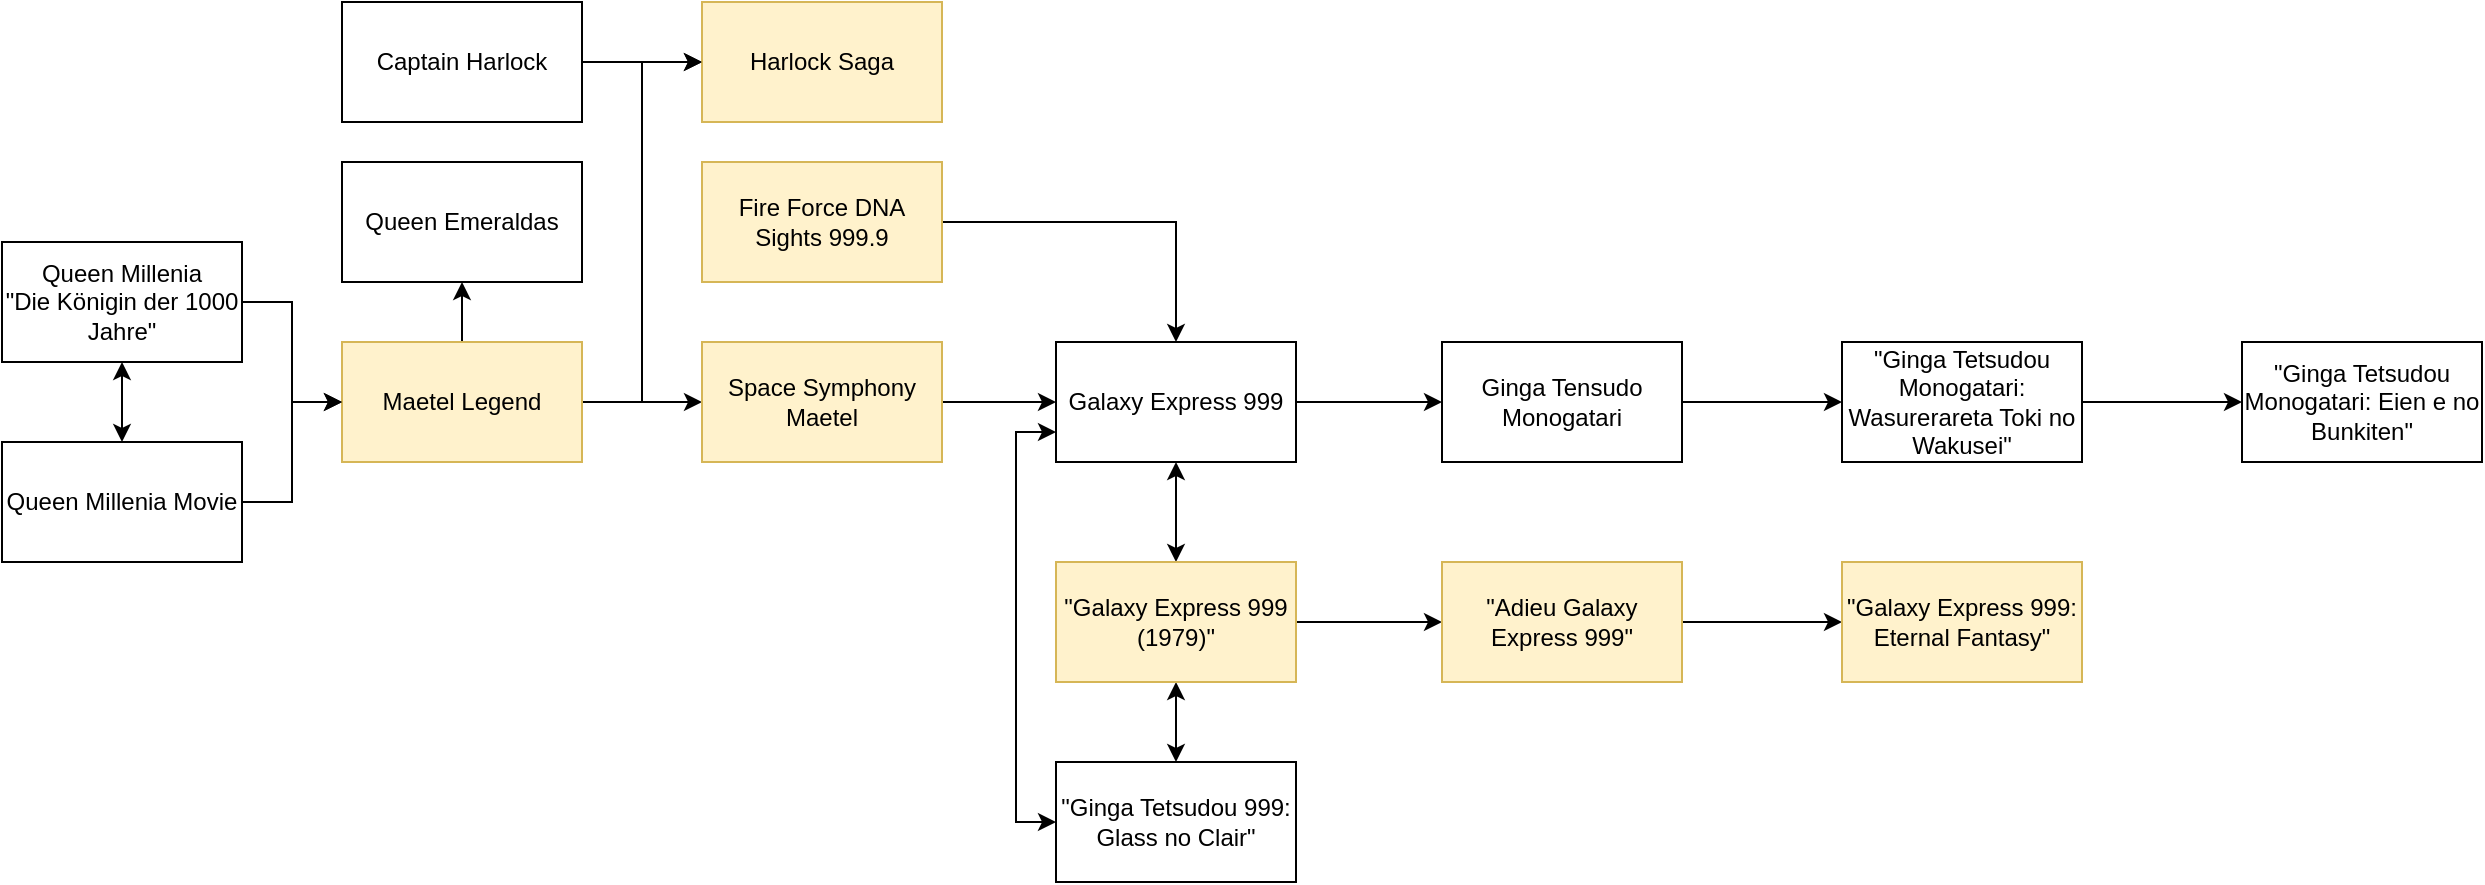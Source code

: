 <mxfile version="13.9.8" type="github">
  <diagram id="A9vEdWF77vsQXDjpMoYT" name="Page-1">
    <mxGraphModel dx="803" dy="463" grid="1" gridSize="10" guides="1" tooltips="1" connect="1" arrows="1" fold="1" page="1" pageScale="1" pageWidth="827" pageHeight="1169" math="0" shadow="0">
      <root>
        <mxCell id="0" />
        <mxCell id="1" parent="0" />
        <mxCell id="ZEhwApikZOu2tMlTH12N-8" style="edgeStyle=orthogonalEdgeStyle;rounded=0;orthogonalLoop=1;jettySize=auto;html=1;exitX=1;exitY=0.5;exitDx=0;exitDy=0;entryX=0;entryY=0.5;entryDx=0;entryDy=0;startArrow=none;startFill=0;" parent="1" source="ZEhwApikZOu2tMlTH12N-1" target="ZEhwApikZOu2tMlTH12N-7" edge="1">
          <mxGeometry relative="1" as="geometry" />
        </mxCell>
        <mxCell id="ZEhwApikZOu2tMlTH12N-14" style="edgeStyle=orthogonalEdgeStyle;rounded=0;orthogonalLoop=1;jettySize=auto;html=1;exitX=1;exitY=0.5;exitDx=0;exitDy=0;startArrow=none;startFill=0;" parent="1" source="ZEhwApikZOu2tMlTH12N-1" target="ZEhwApikZOu2tMlTH12N-13" edge="1">
          <mxGeometry relative="1" as="geometry" />
        </mxCell>
        <mxCell id="IZnpK7fd14ztVkPMygIR-2" style="edgeStyle=orthogonalEdgeStyle;rounded=0;orthogonalLoop=1;jettySize=auto;html=1;exitX=0.5;exitY=0;exitDx=0;exitDy=0;entryX=0.5;entryY=1;entryDx=0;entryDy=0;" edge="1" parent="1" source="ZEhwApikZOu2tMlTH12N-1" target="IZnpK7fd14ztVkPMygIR-1">
          <mxGeometry relative="1" as="geometry" />
        </mxCell>
        <mxCell id="ZEhwApikZOu2tMlTH12N-1" value="Maetel Legend" style="rounded=0;whiteSpace=wrap;html=1;fillColor=#fff2cc;strokeColor=#d6b656;" parent="1" vertex="1">
          <mxGeometry x="350" y="190" width="120" height="60" as="geometry" />
        </mxCell>
        <mxCell id="ZEhwApikZOu2tMlTH12N-4" style="edgeStyle=orthogonalEdgeStyle;rounded=0;orthogonalLoop=1;jettySize=auto;html=1;exitX=0.5;exitY=1;exitDx=0;exitDy=0;entryX=0.5;entryY=0;entryDx=0;entryDy=0;startArrow=classic;startFill=1;" parent="1" source="ZEhwApikZOu2tMlTH12N-2" target="ZEhwApikZOu2tMlTH12N-3" edge="1">
          <mxGeometry relative="1" as="geometry" />
        </mxCell>
        <mxCell id="ZEhwApikZOu2tMlTH12N-5" style="edgeStyle=orthogonalEdgeStyle;rounded=0;orthogonalLoop=1;jettySize=auto;html=1;exitX=1;exitY=0.5;exitDx=0;exitDy=0;entryX=0;entryY=0.5;entryDx=0;entryDy=0;startArrow=none;startFill=0;" parent="1" source="ZEhwApikZOu2tMlTH12N-2" target="ZEhwApikZOu2tMlTH12N-1" edge="1">
          <mxGeometry relative="1" as="geometry" />
        </mxCell>
        <mxCell id="ZEhwApikZOu2tMlTH12N-2" value="&lt;div&gt;Queen Millenia&lt;/div&gt;&lt;div&gt;&quot;Die Königin der 1000 Jahre&quot; &lt;span class=&quot;icons&quot;&gt; &lt;/span&gt;&lt;label itemprop=&quot;alternateName&quot;&gt;&lt;br&gt;&lt;/label&gt;&lt;/div&gt;" style="rounded=0;whiteSpace=wrap;html=1;" parent="1" vertex="1">
          <mxGeometry x="180" y="140" width="120" height="60" as="geometry" />
        </mxCell>
        <mxCell id="ZEhwApikZOu2tMlTH12N-6" style="edgeStyle=orthogonalEdgeStyle;rounded=0;orthogonalLoop=1;jettySize=auto;html=1;exitX=1;exitY=0.5;exitDx=0;exitDy=0;startArrow=none;startFill=0;entryX=0;entryY=0.5;entryDx=0;entryDy=0;" parent="1" source="ZEhwApikZOu2tMlTH12N-3" target="ZEhwApikZOu2tMlTH12N-1" edge="1">
          <mxGeometry relative="1" as="geometry">
            <mxPoint x="350" y="240" as="targetPoint" />
          </mxGeometry>
        </mxCell>
        <mxCell id="ZEhwApikZOu2tMlTH12N-3" value="&lt;div&gt;Queen Millenia Movie&lt;/div&gt;" style="rounded=0;whiteSpace=wrap;html=1;" parent="1" vertex="1">
          <mxGeometry x="180" y="240" width="120" height="60" as="geometry" />
        </mxCell>
        <mxCell id="ZEhwApikZOu2tMlTH12N-7" value="Harlock Saga" style="whiteSpace=wrap;html=1;fillColor=#fff2cc;strokeColor=#d6b656;" parent="1" vertex="1">
          <mxGeometry x="530" y="20" width="120" height="60" as="geometry" />
        </mxCell>
        <mxCell id="ZEhwApikZOu2tMlTH12N-10" style="edgeStyle=orthogonalEdgeStyle;rounded=0;orthogonalLoop=1;jettySize=auto;html=1;exitX=1;exitY=0.5;exitDx=0;exitDy=0;entryX=0;entryY=0.5;entryDx=0;entryDy=0;startArrow=none;startFill=0;" parent="1" source="ZEhwApikZOu2tMlTH12N-9" target="ZEhwApikZOu2tMlTH12N-7" edge="1">
          <mxGeometry relative="1" as="geometry" />
        </mxCell>
        <mxCell id="ZEhwApikZOu2tMlTH12N-9" value="Captain Harlock" style="whiteSpace=wrap;html=1;" parent="1" vertex="1">
          <mxGeometry x="350" y="20" width="120" height="60" as="geometry" />
        </mxCell>
        <mxCell id="ZEhwApikZOu2tMlTH12N-16" style="edgeStyle=orthogonalEdgeStyle;rounded=0;orthogonalLoop=1;jettySize=auto;html=1;exitX=1;exitY=0.5;exitDx=0;exitDy=0;entryX=0;entryY=0.5;entryDx=0;entryDy=0;startArrow=none;startFill=0;" parent="1" source="ZEhwApikZOu2tMlTH12N-13" target="ZEhwApikZOu2tMlTH12N-15" edge="1">
          <mxGeometry relative="1" as="geometry" />
        </mxCell>
        <mxCell id="ZEhwApikZOu2tMlTH12N-13" value="Space Symphony Maetel" style="whiteSpace=wrap;html=1;fillColor=#fff2cc;strokeColor=#d6b656;" parent="1" vertex="1">
          <mxGeometry x="530" y="190" width="120" height="60" as="geometry" />
        </mxCell>
        <mxCell id="ZEhwApikZOu2tMlTH12N-18" style="edgeStyle=orthogonalEdgeStyle;rounded=0;orthogonalLoop=1;jettySize=auto;html=1;entryX=0;entryY=0.5;entryDx=0;entryDy=0;startArrow=none;startFill=0;" parent="1" source="ZEhwApikZOu2tMlTH12N-15" target="ZEhwApikZOu2tMlTH12N-17" edge="1">
          <mxGeometry relative="1" as="geometry" />
        </mxCell>
        <mxCell id="ZEhwApikZOu2tMlTH12N-26" style="edgeStyle=orthogonalEdgeStyle;rounded=0;orthogonalLoop=1;jettySize=auto;html=1;exitX=0.5;exitY=1;exitDx=0;exitDy=0;entryX=0.5;entryY=0;entryDx=0;entryDy=0;startArrow=classic;startFill=1;" parent="1" source="ZEhwApikZOu2tMlTH12N-15" target="ZEhwApikZOu2tMlTH12N-25" edge="1">
          <mxGeometry relative="1" as="geometry" />
        </mxCell>
        <mxCell id="ZEhwApikZOu2tMlTH12N-15" value="Galaxy Express 999" style="whiteSpace=wrap;html=1;" parent="1" vertex="1">
          <mxGeometry x="707" y="190" width="120" height="60" as="geometry" />
        </mxCell>
        <mxCell id="ZEhwApikZOu2tMlTH12N-20" style="edgeStyle=orthogonalEdgeStyle;rounded=0;orthogonalLoop=1;jettySize=auto;html=1;exitX=1;exitY=0.5;exitDx=0;exitDy=0;entryX=0;entryY=0.5;entryDx=0;entryDy=0;startArrow=none;startFill=0;" parent="1" source="ZEhwApikZOu2tMlTH12N-17" target="ZEhwApikZOu2tMlTH12N-19" edge="1">
          <mxGeometry relative="1" as="geometry" />
        </mxCell>
        <mxCell id="ZEhwApikZOu2tMlTH12N-17" value="Ginga Tensudo Monogatari" style="whiteSpace=wrap;html=1;" parent="1" vertex="1">
          <mxGeometry x="900" y="190" width="120" height="60" as="geometry" />
        </mxCell>
        <mxCell id="ZEhwApikZOu2tMlTH12N-22" style="edgeStyle=orthogonalEdgeStyle;rounded=0;orthogonalLoop=1;jettySize=auto;html=1;exitX=1;exitY=0.5;exitDx=0;exitDy=0;entryX=0;entryY=0.5;entryDx=0;entryDy=0;startArrow=none;startFill=0;" parent="1" source="ZEhwApikZOu2tMlTH12N-19" target="ZEhwApikZOu2tMlTH12N-21" edge="1">
          <mxGeometry relative="1" as="geometry" />
        </mxCell>
        <mxCell id="ZEhwApikZOu2tMlTH12N-19" value="&quot;&lt;span itemprop=&quot;name&quot;&gt;Ginga Tetsudou Monogatari: Wasurerareta Toki no Wakusei&lt;/span&gt;&quot;" style="whiteSpace=wrap;html=1;" parent="1" vertex="1">
          <mxGeometry x="1100" y="190" width="120" height="60" as="geometry" />
        </mxCell>
        <mxCell id="ZEhwApikZOu2tMlTH12N-21" value="&quot;&lt;span itemprop=&quot;name&quot;&gt;Ginga Tetsudou Monogatari: Eien e no Bunkiten&lt;/span&gt;&quot;" style="whiteSpace=wrap;html=1;" parent="1" vertex="1">
          <mxGeometry x="1300" y="190" width="120" height="60" as="geometry" />
        </mxCell>
        <mxCell id="ZEhwApikZOu2tMlTH12N-24" style="edgeStyle=orthogonalEdgeStyle;rounded=0;orthogonalLoop=1;jettySize=auto;html=1;startArrow=none;startFill=0;" parent="1" source="ZEhwApikZOu2tMlTH12N-23" target="ZEhwApikZOu2tMlTH12N-15" edge="1">
          <mxGeometry relative="1" as="geometry" />
        </mxCell>
        <mxCell id="ZEhwApikZOu2tMlTH12N-23" value="&lt;label itemprop=&quot;alternateName&quot;&gt;Fire Force DNA Sights 999.9&lt;/label&gt;" style="whiteSpace=wrap;html=1;fillColor=#fff2cc;strokeColor=#d6b656;" parent="1" vertex="1">
          <mxGeometry x="530" y="100" width="120" height="60" as="geometry" />
        </mxCell>
        <mxCell id="ZEhwApikZOu2tMlTH12N-28" style="edgeStyle=orthogonalEdgeStyle;rounded=0;orthogonalLoop=1;jettySize=auto;html=1;exitX=0.5;exitY=1;exitDx=0;exitDy=0;entryX=0.5;entryY=0;entryDx=0;entryDy=0;startArrow=classic;startFill=1;" parent="1" source="ZEhwApikZOu2tMlTH12N-25" target="ZEhwApikZOu2tMlTH12N-27" edge="1">
          <mxGeometry relative="1" as="geometry" />
        </mxCell>
        <mxCell id="ZEhwApikZOu2tMlTH12N-32" style="edgeStyle=orthogonalEdgeStyle;rounded=0;orthogonalLoop=1;jettySize=auto;html=1;entryX=0;entryY=0.5;entryDx=0;entryDy=0;startArrow=none;startFill=0;" parent="1" source="ZEhwApikZOu2tMlTH12N-25" target="ZEhwApikZOu2tMlTH12N-31" edge="1">
          <mxGeometry relative="1" as="geometry" />
        </mxCell>
        <mxCell id="ZEhwApikZOu2tMlTH12N-25" value="&lt;label itemprop=&quot;alternateName&quot;&gt;&quot;Galaxy Express 999 (1979)&quot;&lt;/label&gt;" style="whiteSpace=wrap;html=1;fillColor=#fff2cc;strokeColor=#d6b656;" parent="1" vertex="1">
          <mxGeometry x="707" y="300" width="120" height="60" as="geometry" />
        </mxCell>
        <mxCell id="ZEhwApikZOu2tMlTH12N-30" style="edgeStyle=orthogonalEdgeStyle;rounded=0;orthogonalLoop=1;jettySize=auto;html=1;exitX=0;exitY=0.5;exitDx=0;exitDy=0;entryX=0;entryY=0.75;entryDx=0;entryDy=0;startArrow=classic;startFill=1;" parent="1" source="ZEhwApikZOu2tMlTH12N-27" target="ZEhwApikZOu2tMlTH12N-15" edge="1">
          <mxGeometry relative="1" as="geometry" />
        </mxCell>
        <mxCell id="ZEhwApikZOu2tMlTH12N-27" value="&quot;&lt;span itemprop=&quot;name&quot;&gt;Ginga Tetsudou 999: Glass no Clair&lt;/span&gt;&quot;" style="whiteSpace=wrap;html=1;" parent="1" vertex="1">
          <mxGeometry x="707" y="400" width="120" height="60" as="geometry" />
        </mxCell>
        <mxCell id="ZEhwApikZOu2tMlTH12N-34" style="edgeStyle=orthogonalEdgeStyle;rounded=0;orthogonalLoop=1;jettySize=auto;html=1;entryX=0;entryY=0.5;entryDx=0;entryDy=0;startArrow=none;startFill=0;" parent="1" source="ZEhwApikZOu2tMlTH12N-31" target="ZEhwApikZOu2tMlTH12N-33" edge="1">
          <mxGeometry relative="1" as="geometry" />
        </mxCell>
        <mxCell id="ZEhwApikZOu2tMlTH12N-31" value="&quot;Adieu Galaxy Express 999&quot;" style="whiteSpace=wrap;html=1;fillColor=#fff2cc;strokeColor=#d6b656;" parent="1" vertex="1">
          <mxGeometry x="900" y="300" width="120" height="60" as="geometry" />
        </mxCell>
        <mxCell id="ZEhwApikZOu2tMlTH12N-33" value="&quot;&lt;label itemprop=&quot;alternateName&quot;&gt;Galaxy Express 999: Eternal Fantasy&quot;&lt;/label&gt;" style="whiteSpace=wrap;html=1;fillColor=#fff2cc;strokeColor=#d6b656;" parent="1" vertex="1">
          <mxGeometry x="1100" y="300" width="120" height="60" as="geometry" />
        </mxCell>
        <mxCell id="IZnpK7fd14ztVkPMygIR-1" value="Queen Emeraldas" style="whiteSpace=wrap;html=1;" vertex="1" parent="1">
          <mxGeometry x="350" y="100" width="120" height="60" as="geometry" />
        </mxCell>
      </root>
    </mxGraphModel>
  </diagram>
</mxfile>
